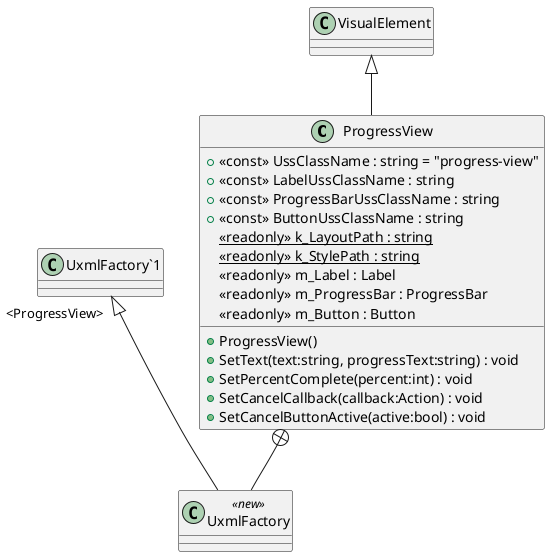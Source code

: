 @startuml
class ProgressView {
    + <<const>> UssClassName : string = "progress-view"
    + <<const>> LabelUssClassName : string
    + <<const>> ProgressBarUssClassName : string
    + <<const>> ButtonUssClassName : string
    {static} <<readonly>> k_LayoutPath : string
    {static} <<readonly>> k_StylePath : string
    <<readonly>> m_Label : Label
    <<readonly>> m_ProgressBar : ProgressBar
    <<readonly>> m_Button : Button
    + ProgressView()
    + SetText(text:string, progressText:string) : void
    + SetPercentComplete(percent:int) : void
    + SetCancelCallback(callback:Action) : void
    + SetCancelButtonActive(active:bool) : void
}
class UxmlFactory <<new>> {
}
VisualElement <|-- ProgressView
ProgressView +-- UxmlFactory
"UxmlFactory`1" "<ProgressView>" <|-- UxmlFactory
@enduml
